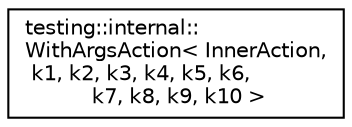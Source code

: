 digraph "类继承关系图"
{
  edge [fontname="Helvetica",fontsize="10",labelfontname="Helvetica",labelfontsize="10"];
  node [fontname="Helvetica",fontsize="10",shape=record];
  rankdir="LR";
  Node0 [label="testing::internal::\lWithArgsAction\< InnerAction,\l k1, k2, k3, k4, k5, k6,\l k7, k8, k9, k10 \>",height=0.2,width=0.4,color="black", fillcolor="white", style="filled",URL="$classtesting_1_1internal_1_1_with_args_action.html"];
}
